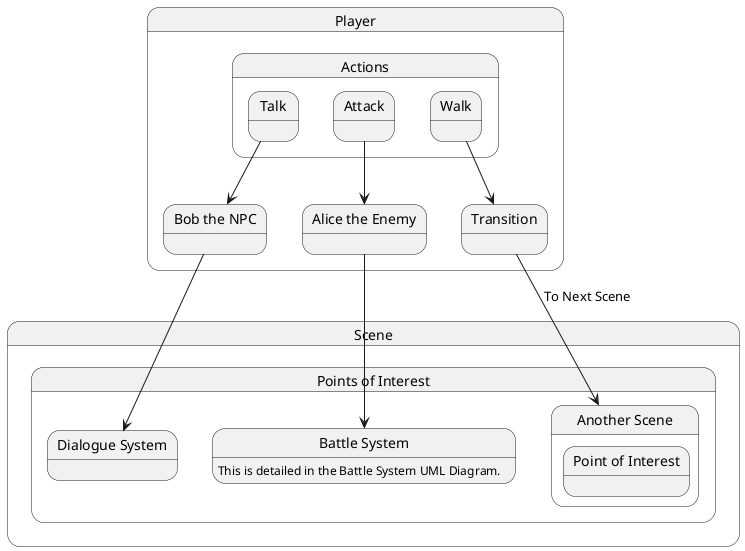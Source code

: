 @startuml Scene
state Player {
   
   state Actions {
      state Talk
      state Attack
      state Walk
   }

   Talk --> NPC1
   Attack --> Enemy1
   Walk --> Transition
}

state Scene {
  state "Points of Interest" as PointsOfInterest {
    
    state Transition {
    }
    
    state "Bob the NPC" as NPC1 {
    }
    
    state "Alice the Enemy" as Enemy1 {
    }

    Transition --> Scene2 : To Next Scene
    NPC1 --> DialogSystem
    Enemy1 --> BattleSystem
  }

}

state "Another Scene" as Scene2 {
  state "Point of Interest" as PointOfInterest3
}

state "Battle System" as BattleSystem {
}

state "Dialogue System" as DialogSystem {
}

BattleSystem : This is detailed in the Battle System UML Diagram.
@enduml